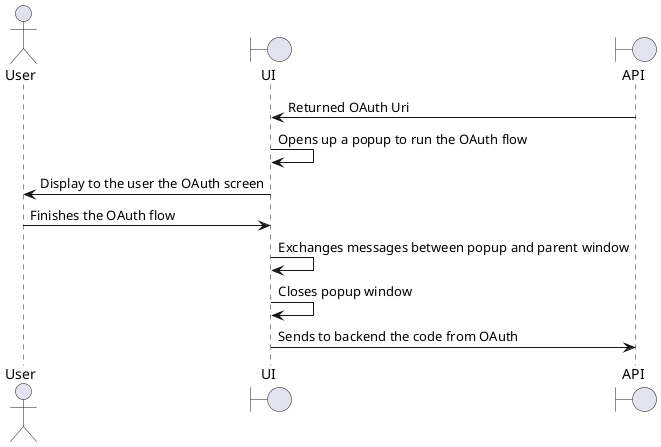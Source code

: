 @startuml

actor User as user
boundary UI as ui
boundary API as api

api -> ui: Returned OAuth Uri
ui -> ui: Opens up a popup to run the OAuth flow
ui -> user: Display to the user the OAuth screen
user -> ui: Finishes the OAuth flow
ui -> ui: Exchanges messages between popup and parent window
ui -> ui: Closes popup window
ui -> api: Sends to backend the code from OAuth

@enduml

